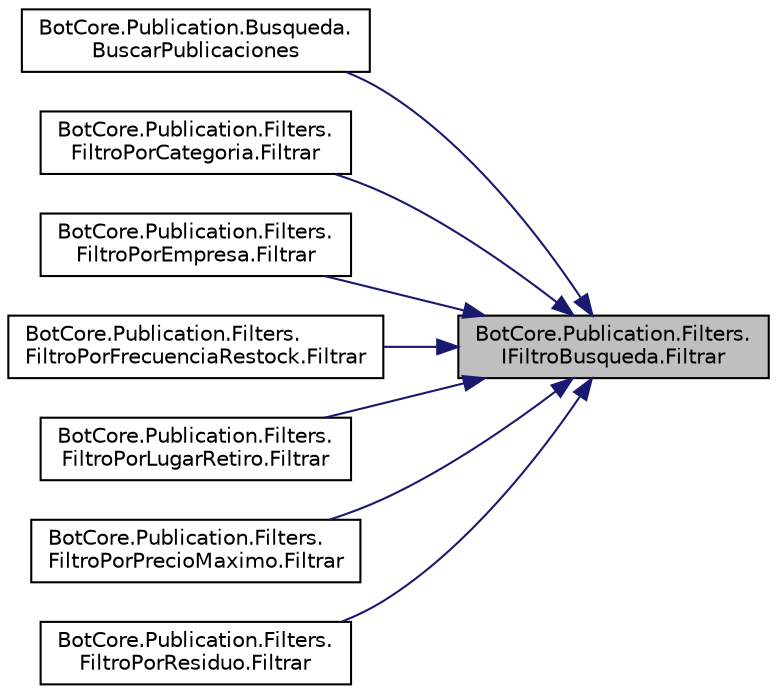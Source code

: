 digraph "BotCore.Publication.Filters.IFiltroBusqueda.Filtrar"
{
 // INTERACTIVE_SVG=YES
 // LATEX_PDF_SIZE
  edge [fontname="Helvetica",fontsize="10",labelfontname="Helvetica",labelfontsize="10"];
  node [fontname="Helvetica",fontsize="10",shape=record];
  rankdir="RL";
  Node1 [label="BotCore.Publication.Filters.\lIFiltroBusqueda.Filtrar",height=0.2,width=0.4,color="black", fillcolor="grey75", style="filled", fontcolor="black",tooltip=" "];
  Node1 -> Node2 [dir="back",color="midnightblue",fontsize="10",style="solid",fontname="Helvetica"];
  Node2 [label="BotCore.Publication.Busqueda.\lBuscarPublicaciones",height=0.2,width=0.4,color="black", fillcolor="white", style="filled",URL="$classBotCore_1_1Publication_1_1Busqueda.html#a520f9d386ef6b4003fe58d734225c243",tooltip="Servicio principal de la busqueda"];
  Node1 -> Node3 [dir="back",color="midnightblue",fontsize="10",style="solid",fontname="Helvetica"];
  Node3 [label="BotCore.Publication.Filters.\lFiltroPorCategoria.Filtrar",height=0.2,width=0.4,color="black", fillcolor="white", style="filled",URL="$classBotCore_1_1Publication_1_1Filters_1_1FiltroPorCategoria.html#a687e649b20db60eb900fcc30ac20c403",tooltip="Método que retorna las publicaciones que coinciden con el filtro aplicado."];
  Node1 -> Node4 [dir="back",color="midnightblue",fontsize="10",style="solid",fontname="Helvetica"];
  Node4 [label="BotCore.Publication.Filters.\lFiltroPorEmpresa.Filtrar",height=0.2,width=0.4,color="black", fillcolor="white", style="filled",URL="$classBotCore_1_1Publication_1_1Filters_1_1FiltroPorEmpresa.html#ab9723d227b8de0f2fcbcd5e5d2eb5370",tooltip="Método que retorna las publicaciones que coinciden con el filtro aplicado."];
  Node1 -> Node5 [dir="back",color="midnightblue",fontsize="10",style="solid",fontname="Helvetica"];
  Node5 [label="BotCore.Publication.Filters.\lFiltroPorFrecuenciaRestock.Filtrar",height=0.2,width=0.4,color="black", fillcolor="white", style="filled",URL="$classBotCore_1_1Publication_1_1Filters_1_1FiltroPorFrecuenciaRestock.html#a568d652aaa71f9354b50015cb86610bb",tooltip="Método que retorna las publicaciones que coinciden con el filtro aplicado."];
  Node1 -> Node6 [dir="back",color="midnightblue",fontsize="10",style="solid",fontname="Helvetica"];
  Node6 [label="BotCore.Publication.Filters.\lFiltroPorLugarRetiro.Filtrar",height=0.2,width=0.4,color="black", fillcolor="white", style="filled",URL="$classBotCore_1_1Publication_1_1Filters_1_1FiltroPorLugarRetiro.html#a6e42291d84b8ab72422b68ed36d39ef9",tooltip="Método que retorna las publicaciones que coinciden con el filtro aplicado."];
  Node1 -> Node7 [dir="back",color="midnightblue",fontsize="10",style="solid",fontname="Helvetica"];
  Node7 [label="BotCore.Publication.Filters.\lFiltroPorPrecioMaximo.Filtrar",height=0.2,width=0.4,color="black", fillcolor="white", style="filled",URL="$classBotCore_1_1Publication_1_1Filters_1_1FiltroPorPrecioMaximo.html#a88e1f905c76aefaaa302a22362d12b44",tooltip="Método que retorna las publicaciones que coinciden con el filtro aplicado."];
  Node1 -> Node8 [dir="back",color="midnightblue",fontsize="10",style="solid",fontname="Helvetica"];
  Node8 [label="BotCore.Publication.Filters.\lFiltroPorResiduo.Filtrar",height=0.2,width=0.4,color="black", fillcolor="white", style="filled",URL="$classBotCore_1_1Publication_1_1Filters_1_1FiltroPorResiduo.html#aa865598fb58136e1b6d217b3e0ac9a04",tooltip="Método que retorna las publicaciones que coinciden con el filtro aplicado."];
}
